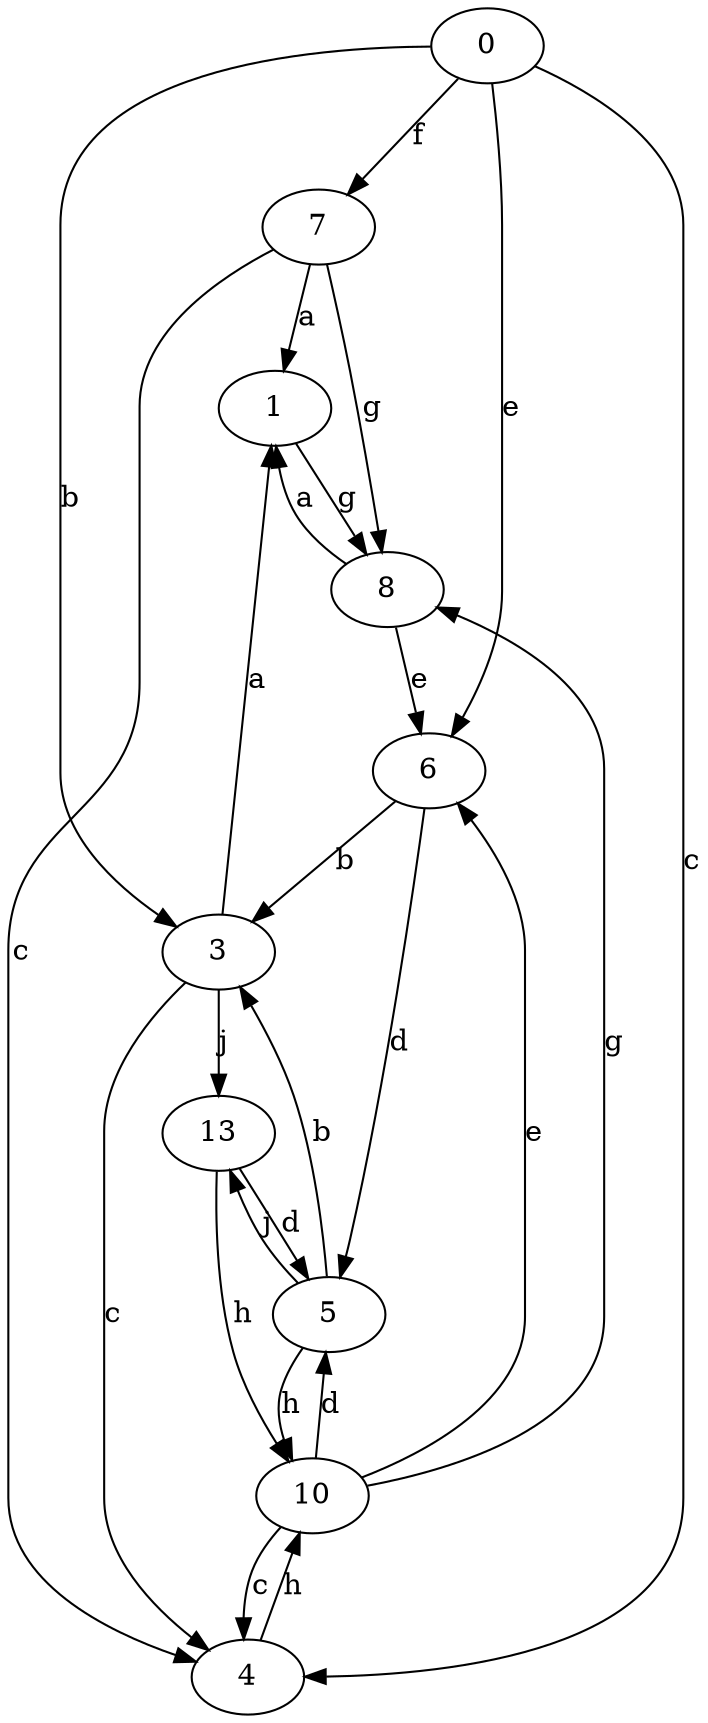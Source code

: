 strict digraph  {
1;
3;
0;
4;
5;
6;
7;
8;
10;
13;
1 -> 8  [label=g];
3 -> 1  [label=a];
3 -> 4  [label=c];
3 -> 13  [label=j];
0 -> 3  [label=b];
0 -> 4  [label=c];
0 -> 6  [label=e];
0 -> 7  [label=f];
4 -> 10  [label=h];
5 -> 3  [label=b];
5 -> 10  [label=h];
5 -> 13  [label=j];
6 -> 3  [label=b];
6 -> 5  [label=d];
7 -> 1  [label=a];
7 -> 4  [label=c];
7 -> 8  [label=g];
8 -> 1  [label=a];
8 -> 6  [label=e];
10 -> 4  [label=c];
10 -> 5  [label=d];
10 -> 6  [label=e];
10 -> 8  [label=g];
13 -> 5  [label=d];
13 -> 10  [label=h];
}
